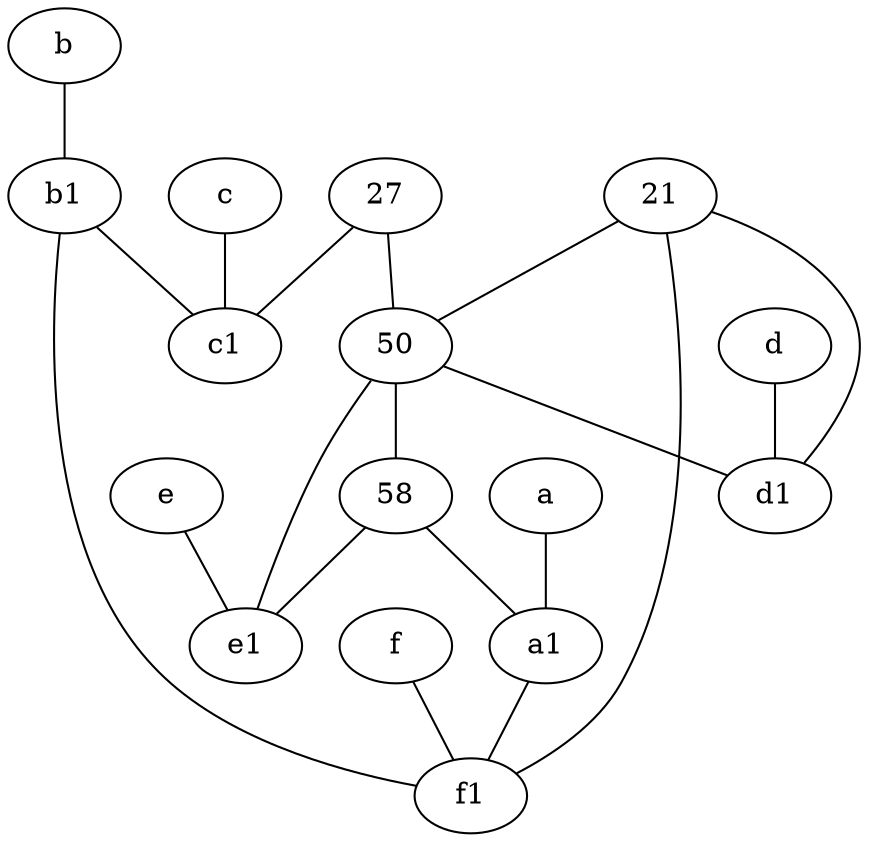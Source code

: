 graph {
	f [pos="3,9!"]
	b1 [pos="9,4!"]
	d [pos="2,5!"]
	58
	b [pos="10,4!"]
	27
	a [pos="8,2!"]
	50
	c [pos="4.5,2!"]
	a1 [pos="8,3!"]
	f1 [pos="3,8!"]
	e1 [pos="7,7!"]
	d1 [pos="3,5!"]
	21
	e [pos="7,9!"]
	c1 [pos="4.5,3!"]
	b1 -- f1
	e -- e1
	21 -- f1
	f -- f1
	21 -- 50
	50 -- 58
	a -- a1
	a1 -- f1
	d -- d1
	21 -- d1
	27 -- 50
	50 -- d1
	50 -- e1
	c -- c1
	58 -- e1
	b1 -- c1
	b -- b1
	58 -- a1
	27 -- c1
}
